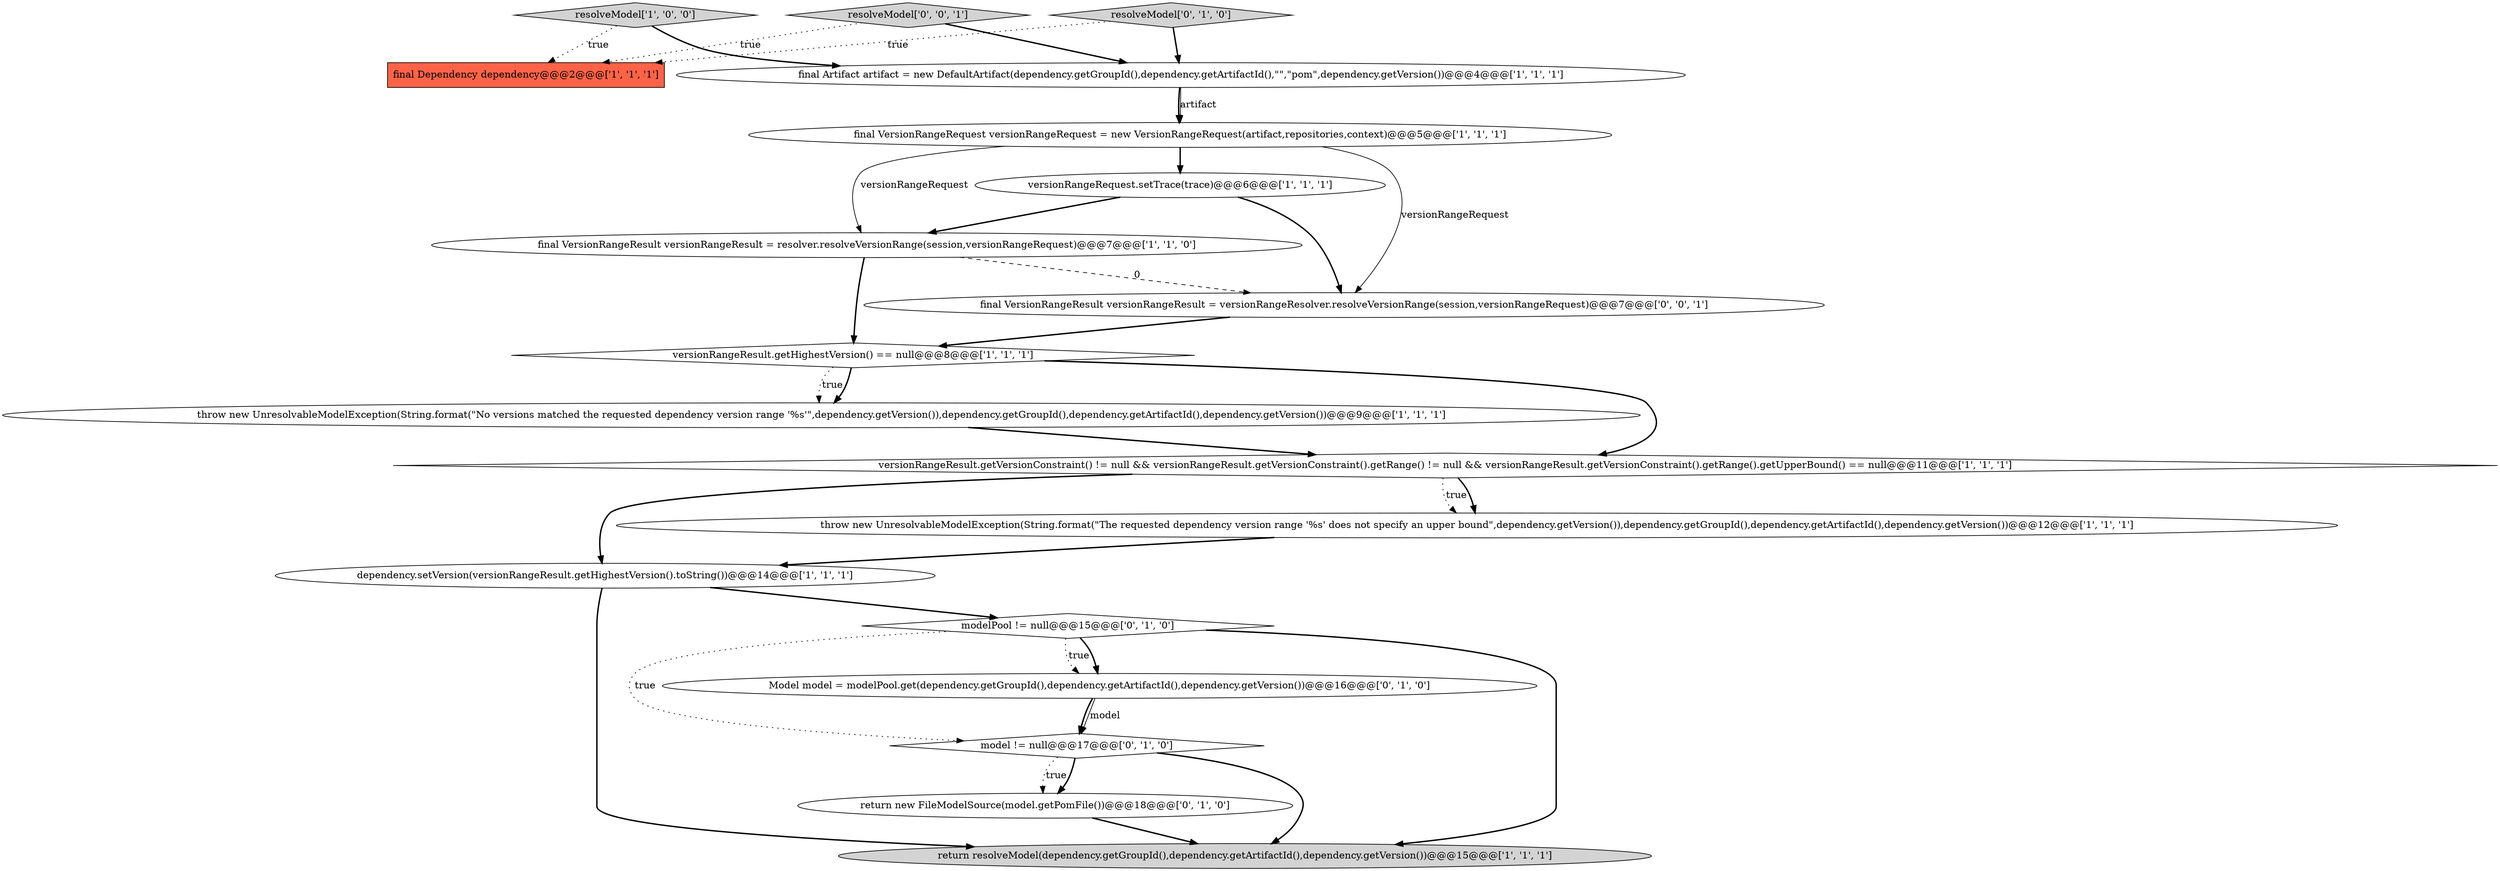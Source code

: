 digraph {
11 [style = filled, label = "resolveModel['1', '0', '0']", fillcolor = lightgray, shape = diamond image = "AAA0AAABBB1BBB"];
5 [style = filled, label = "final Artifact artifact = new DefaultArtifact(dependency.getGroupId(),dependency.getArtifactId(),\"\",\"pom\",dependency.getVersion())@@@4@@@['1', '1', '1']", fillcolor = white, shape = ellipse image = "AAA0AAABBB1BBB"];
12 [style = filled, label = "modelPool != null@@@15@@@['0', '1', '0']", fillcolor = white, shape = diamond image = "AAA1AAABBB2BBB"];
8 [style = filled, label = "dependency.setVersion(versionRangeResult.getHighestVersion().toString())@@@14@@@['1', '1', '1']", fillcolor = white, shape = ellipse image = "AAA0AAABBB1BBB"];
10 [style = filled, label = "final VersionRangeResult versionRangeResult = resolver.resolveVersionRange(session,versionRangeRequest)@@@7@@@['1', '1', '0']", fillcolor = white, shape = ellipse image = "AAA0AAABBB1BBB"];
17 [style = filled, label = "final VersionRangeResult versionRangeResult = versionRangeResolver.resolveVersionRange(session,versionRangeRequest)@@@7@@@['0', '0', '1']", fillcolor = white, shape = ellipse image = "AAA0AAABBB3BBB"];
16 [style = filled, label = "Model model = modelPool.get(dependency.getGroupId(),dependency.getArtifactId(),dependency.getVersion())@@@16@@@['0', '1', '0']", fillcolor = white, shape = ellipse image = "AAA1AAABBB2BBB"];
18 [style = filled, label = "resolveModel['0', '0', '1']", fillcolor = lightgray, shape = diamond image = "AAA0AAABBB3BBB"];
15 [style = filled, label = "model != null@@@17@@@['0', '1', '0']", fillcolor = white, shape = diamond image = "AAA1AAABBB2BBB"];
13 [style = filled, label = "return new FileModelSource(model.getPomFile())@@@18@@@['0', '1', '0']", fillcolor = white, shape = ellipse image = "AAA1AAABBB2BBB"];
4 [style = filled, label = "final VersionRangeRequest versionRangeRequest = new VersionRangeRequest(artifact,repositories,context)@@@5@@@['1', '1', '1']", fillcolor = white, shape = ellipse image = "AAA0AAABBB1BBB"];
6 [style = filled, label = "throw new UnresolvableModelException(String.format(\"No versions matched the requested dependency version range '%s'\",dependency.getVersion()),dependency.getGroupId(),dependency.getArtifactId(),dependency.getVersion())@@@9@@@['1', '1', '1']", fillcolor = white, shape = ellipse image = "AAA0AAABBB1BBB"];
7 [style = filled, label = "versionRangeResult.getVersionConstraint() != null && versionRangeResult.getVersionConstraint().getRange() != null && versionRangeResult.getVersionConstraint().getRange().getUpperBound() == null@@@11@@@['1', '1', '1']", fillcolor = white, shape = diamond image = "AAA0AAABBB1BBB"];
14 [style = filled, label = "resolveModel['0', '1', '0']", fillcolor = lightgray, shape = diamond image = "AAA0AAABBB2BBB"];
0 [style = filled, label = "return resolveModel(dependency.getGroupId(),dependency.getArtifactId(),dependency.getVersion())@@@15@@@['1', '1', '1']", fillcolor = lightgray, shape = ellipse image = "AAA0AAABBB1BBB"];
3 [style = filled, label = "final Dependency dependency@@@2@@@['1', '1', '1']", fillcolor = tomato, shape = box image = "AAA0AAABBB1BBB"];
9 [style = filled, label = "versionRangeResult.getHighestVersion() == null@@@8@@@['1', '1', '1']", fillcolor = white, shape = diamond image = "AAA0AAABBB1BBB"];
2 [style = filled, label = "versionRangeRequest.setTrace(trace)@@@6@@@['1', '1', '1']", fillcolor = white, shape = ellipse image = "AAA0AAABBB1BBB"];
1 [style = filled, label = "throw new UnresolvableModelException(String.format(\"The requested dependency version range '%s' does not specify an upper bound\",dependency.getVersion()),dependency.getGroupId(),dependency.getArtifactId(),dependency.getVersion())@@@12@@@['1', '1', '1']", fillcolor = white, shape = ellipse image = "AAA0AAABBB1BBB"];
14->5 [style = bold, label=""];
12->0 [style = bold, label=""];
11->3 [style = dotted, label="true"];
18->3 [style = dotted, label="true"];
7->8 [style = bold, label=""];
15->13 [style = dotted, label="true"];
8->12 [style = bold, label=""];
8->0 [style = bold, label=""];
14->3 [style = dotted, label="true"];
13->0 [style = bold, label=""];
12->16 [style = dotted, label="true"];
10->9 [style = bold, label=""];
10->17 [style = dashed, label="0"];
1->8 [style = bold, label=""];
18->5 [style = bold, label=""];
16->15 [style = bold, label=""];
12->15 [style = dotted, label="true"];
2->10 [style = bold, label=""];
7->1 [style = dotted, label="true"];
9->6 [style = dotted, label="true"];
5->4 [style = bold, label=""];
2->17 [style = bold, label=""];
4->2 [style = bold, label=""];
16->15 [style = solid, label="model"];
12->16 [style = bold, label=""];
9->6 [style = bold, label=""];
5->4 [style = solid, label="artifact"];
15->0 [style = bold, label=""];
4->10 [style = solid, label="versionRangeRequest"];
17->9 [style = bold, label=""];
15->13 [style = bold, label=""];
7->1 [style = bold, label=""];
6->7 [style = bold, label=""];
11->5 [style = bold, label=""];
4->17 [style = solid, label="versionRangeRequest"];
9->7 [style = bold, label=""];
}
